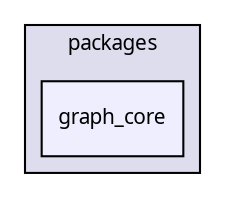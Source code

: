 digraph "packages/graph/packages/graph_core/" {
  compound=true
  node [ fontsize="10", fontname="FreeSans.ttf"];
  edge [ labelfontsize="10", labelfontname="FreeSans.ttf"];
  subgraph clusterdir_2f0bd91a0714506c55b775447170c762 {
    graph [ bgcolor="#ddddee", pencolor="black", label="packages" fontname="FreeSans.ttf", fontsize="10", URL="dir_2f0bd91a0714506c55b775447170c762.html"]
  dir_44718ed28a0f089981a2f47213985845 [shape=box, label="graph_core", style="filled", fillcolor="#eeeeff", pencolor="black", URL="dir_44718ed28a0f089981a2f47213985845.html"];
  }
}
